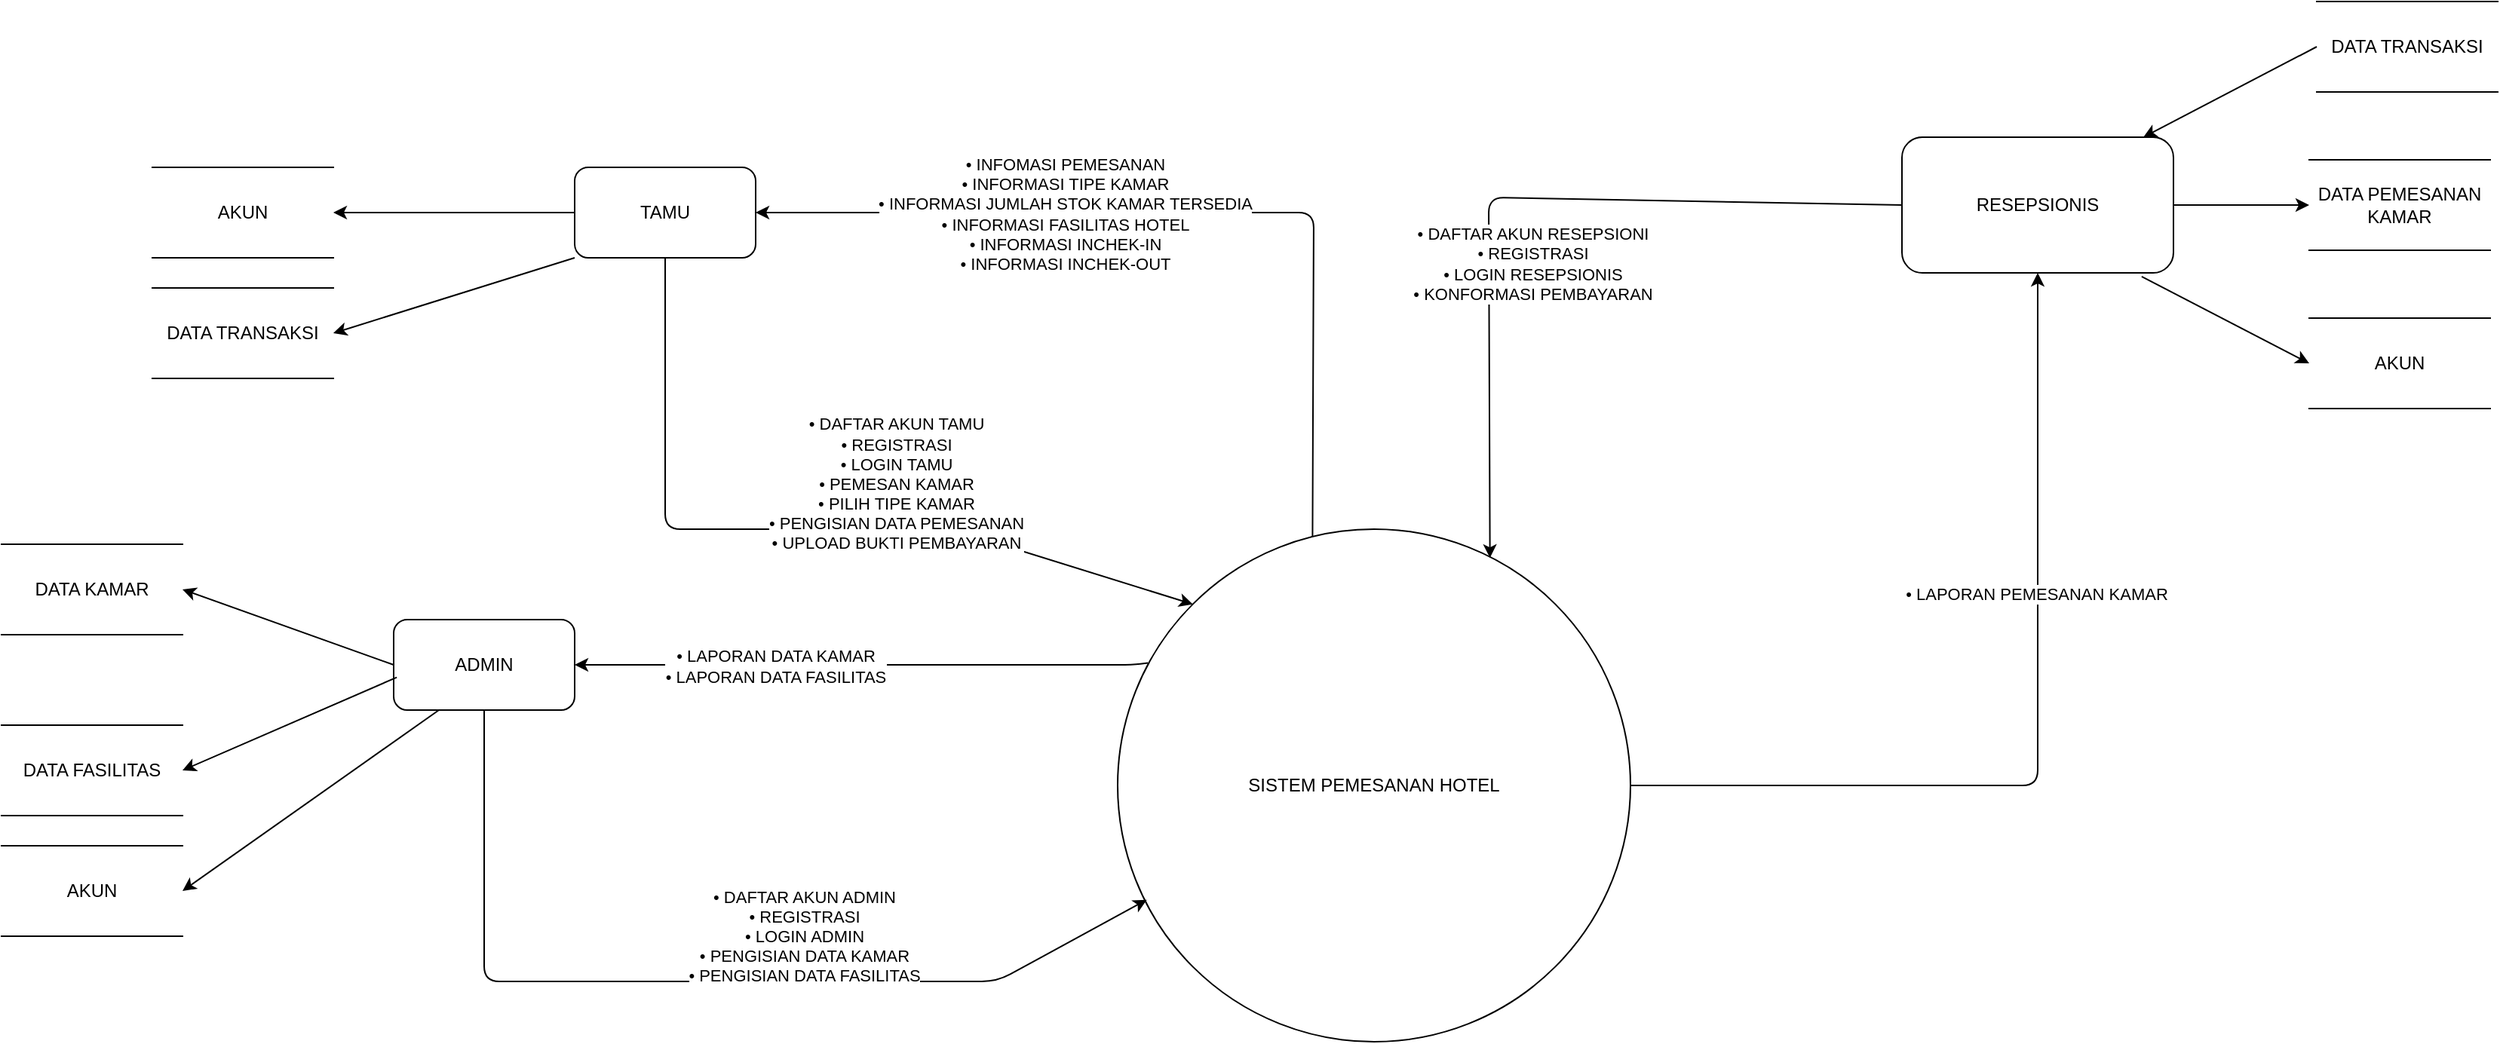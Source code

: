 <mxfile version="13.9.9" type="device"><diagram id="q0qo8KU-_EKhj92be6jq" name="Page-1"><mxGraphModel dx="1618" dy="1582" grid="1" gridSize="10" guides="1" tooltips="1" connect="1" arrows="1" fold="1" page="1" pageScale="1" pageWidth="850" pageHeight="1100" math="0" shadow="0"><root><mxCell id="0"/><mxCell id="1" parent="0"/><mxCell id="7uSYk65kuFxXSVBlZ6hP-2" value="TAMU" style="rounded=1;whiteSpace=wrap;html=1;" parent="1" vertex="1"><mxGeometry y="70" width="120" height="60" as="geometry"/></mxCell><mxCell id="7uSYk65kuFxXSVBlZ6hP-3" value="• DAFTAR AKUN TAMU&lt;br&gt;• REGISTRASI&lt;br&gt;• LOGIN TAMU&lt;br&gt;• PEMESAN KAMAR&lt;br&gt;• PILIH TIPE KAMAR&lt;br&gt;• PENGISIAN DATA PEMESANAN&lt;br&gt;• UPLOAD BUKTI PEMBAYARAN" style="endArrow=classic;html=1;exitX=0.5;exitY=1;exitDx=0;exitDy=0;entryX=0;entryY=0;entryDx=0;entryDy=0;" parent="1" source="7uSYk65kuFxXSVBlZ6hP-2" target="7uSYk65kuFxXSVBlZ6hP-8" edge="1"><mxGeometry x="0.24" y="30" width="50" height="50" relative="1" as="geometry"><mxPoint x="340" y="210" as="sourcePoint"/><mxPoint x="380" y="310" as="targetPoint"/><Array as="points"><mxPoint x="60" y="310"/><mxPoint x="250" y="310"/></Array><mxPoint as="offset"/></mxGeometry></mxCell><mxCell id="7uSYk65kuFxXSVBlZ6hP-4" value="" style="endArrow=classic;html=1;exitX=0.38;exitY=0.019;exitDx=0;exitDy=0;entryX=1;entryY=0.5;entryDx=0;entryDy=0;exitPerimeter=0;" parent="1" source="7uSYk65kuFxXSVBlZ6hP-8" target="7uSYk65kuFxXSVBlZ6hP-2" edge="1"><mxGeometry width="50" height="50" relative="1" as="geometry"><mxPoint x="490" y="200" as="sourcePoint"/><mxPoint x="390" y="200" as="targetPoint"/><Array as="points"><mxPoint x="490" y="100"/></Array></mxGeometry></mxCell><mxCell id="7uSYk65kuFxXSVBlZ6hP-5" value="• INFOMASI PEMESANAN&lt;br&gt;• INFORMASI TIPE KAMAR&lt;br&gt;• INFORMASI JUMLAH STOK KAMAR TERSEDIA&lt;br&gt;• INFORMASI FASILITAS HOTEL&lt;br&gt;• INFORMASI INCHEK-IN&lt;br&gt;• INFORMASI INCHEK-OUT" style="edgeLabel;html=1;align=center;verticalAlign=middle;resizable=0;points=[];" parent="7uSYk65kuFxXSVBlZ6hP-4" vertex="1" connectable="0"><mxGeometry x="0.303" y="1" relative="1" as="geometry"><mxPoint as="offset"/></mxGeometry></mxCell><mxCell id="7uSYk65kuFxXSVBlZ6hP-6" value="ADMIN" style="rounded=1;whiteSpace=wrap;html=1;" parent="1" vertex="1"><mxGeometry x="-120" y="370" width="120" height="60" as="geometry"/></mxCell><mxCell id="7uSYk65kuFxXSVBlZ6hP-8" value="SISTEM PEMESANAN HOTEL" style="ellipse;whiteSpace=wrap;html=1;aspect=fixed;" parent="1" vertex="1"><mxGeometry x="360" y="310" width="340" height="340" as="geometry"/></mxCell><mxCell id="7uSYk65kuFxXSVBlZ6hP-12" value="• DAFTAR AKUN ADMIN&lt;br&gt;• REGISTRASI&lt;br&gt;• LOGIN ADMIN&lt;br&gt;• PENGISIAN DATA KAMAR&lt;br&gt;• PENGISIAN DATA FASILITAS" style="endArrow=classic;html=1;exitX=0.5;exitY=1;exitDx=0;exitDy=0;entryX=0.057;entryY=0.723;entryDx=0;entryDy=0;entryPerimeter=0;" parent="1" target="7uSYk65kuFxXSVBlZ6hP-8" edge="1"><mxGeometry x="0.24" y="30" width="50" height="50" relative="1" as="geometry"><mxPoint x="-60" y="430" as="sourcePoint"/><mxPoint x="420" y="610" as="targetPoint"/><Array as="points"><mxPoint x="-60" y="610"/><mxPoint x="280" y="610"/></Array><mxPoint x="-1" as="offset"/></mxGeometry></mxCell><mxCell id="7uSYk65kuFxXSVBlZ6hP-13" value="DATA KAMAR" style="shape=partialRectangle;whiteSpace=wrap;html=1;left=0;right=0;fillColor=none;" parent="1" vertex="1"><mxGeometry x="-380" y="320" width="120" height="60" as="geometry"/></mxCell><mxCell id="7uSYk65kuFxXSVBlZ6hP-14" value="DATA FASILITAS" style="shape=partialRectangle;whiteSpace=wrap;html=1;left=0;right=0;fillColor=none;" parent="1" vertex="1"><mxGeometry x="-380" y="440" width="120" height="60" as="geometry"/></mxCell><mxCell id="7uSYk65kuFxXSVBlZ6hP-15" value="" style="endArrow=classic;html=1;entryX=1;entryY=0.5;entryDx=0;entryDy=0;exitX=0;exitY=0.5;exitDx=0;exitDy=0;" parent="1" source="7uSYk65kuFxXSVBlZ6hP-6" target="7uSYk65kuFxXSVBlZ6hP-13" edge="1"><mxGeometry width="50" height="50" relative="1" as="geometry"><mxPoint x="-130" y="380" as="sourcePoint"/><mxPoint y="450" as="targetPoint"/></mxGeometry></mxCell><mxCell id="7uSYk65kuFxXSVBlZ6hP-16" value="" style="endArrow=classic;html=1;entryX=1;entryY=0.5;entryDx=0;entryDy=0;exitX=0.017;exitY=0.638;exitDx=0;exitDy=0;exitPerimeter=0;" parent="1" source="7uSYk65kuFxXSVBlZ6hP-6" target="7uSYk65kuFxXSVBlZ6hP-14" edge="1"><mxGeometry width="50" height="50" relative="1" as="geometry"><mxPoint x="-50" y="500" as="sourcePoint"/><mxPoint y="450" as="targetPoint"/></mxGeometry></mxCell><mxCell id="7uSYk65kuFxXSVBlZ6hP-17" value="" style="endArrow=classic;html=1;entryX=1;entryY=0.5;entryDx=0;entryDy=0;exitX=0.059;exitY=0.261;exitDx=0;exitDy=0;exitPerimeter=0;" parent="1" source="7uSYk65kuFxXSVBlZ6hP-8" edge="1"><mxGeometry width="50" height="50" relative="1" as="geometry"><mxPoint x="220" y="480" as="sourcePoint"/><mxPoint x="-2.274e-13" y="400.0" as="targetPoint"/><Array as="points"><mxPoint x="370" y="400"/></Array></mxGeometry></mxCell><mxCell id="7uSYk65kuFxXSVBlZ6hP-18" value="• LAPORAN DATA KAMAR&lt;br&gt;• LAPORAN DATA FASILITAS" style="edgeLabel;html=1;align=center;verticalAlign=middle;resizable=0;points=[];" parent="7uSYk65kuFxXSVBlZ6hP-17" vertex="1" connectable="0"><mxGeometry x="0.303" y="1" relative="1" as="geometry"><mxPoint as="offset"/></mxGeometry></mxCell><mxCell id="7uSYk65kuFxXSVBlZ6hP-19" value="RESEPSIONIS" style="rounded=1;whiteSpace=wrap;html=1;" parent="1" vertex="1"><mxGeometry x="880" y="50" width="180" height="90" as="geometry"/></mxCell><mxCell id="7uSYk65kuFxXSVBlZ6hP-20" value="• DAFTAR AKUN RESEPSIONI&lt;br&gt;• REGISTRASI&lt;br&gt;• LOGIN RESEPSIONIS&lt;br&gt;• KONFORMASI PEMBAYARAN" style="endArrow=classic;html=1;exitX=0;exitY=0.5;exitDx=0;exitDy=0;entryX=0.726;entryY=0.056;entryDx=0;entryDy=0;entryPerimeter=0;" parent="1" source="7uSYk65kuFxXSVBlZ6hP-19" target="7uSYk65kuFxXSVBlZ6hP-8" edge="1"><mxGeometry x="0.24" y="30" width="50" height="50" relative="1" as="geometry"><mxPoint x="630.0" y="120" as="sourcePoint"/><mxPoint x="1069.38" y="245.82" as="targetPoint"/><Array as="points"><mxPoint x="606" y="90"/></Array><mxPoint x="-1" as="offset"/></mxGeometry></mxCell><mxCell id="7uSYk65kuFxXSVBlZ6hP-21" value="" style="endArrow=classic;html=1;exitX=1;exitY=0.5;exitDx=0;exitDy=0;entryX=0.5;entryY=1;entryDx=0;entryDy=0;" parent="1" source="7uSYk65kuFxXSVBlZ6hP-8" target="7uSYk65kuFxXSVBlZ6hP-19" edge="1"><mxGeometry width="50" height="50" relative="1" as="geometry"><mxPoint x="1149.2" y="536.46" as="sourcePoint"/><mxPoint x="780" y="320.0" as="targetPoint"/><Array as="points"><mxPoint x="970" y="480"/></Array></mxGeometry></mxCell><mxCell id="7uSYk65kuFxXSVBlZ6hP-22" value="• LAPORAN PEMESANAN KAMAR" style="edgeLabel;html=1;align=center;verticalAlign=middle;resizable=0;points=[];" parent="7uSYk65kuFxXSVBlZ6hP-21" vertex="1" connectable="0"><mxGeometry x="0.303" y="1" relative="1" as="geometry"><mxPoint as="offset"/></mxGeometry></mxCell><mxCell id="iGbaXRXk-FSzR49OhM3B-1" value="DATA PEMESANAN KAMAR" style="shape=partialRectangle;whiteSpace=wrap;html=1;left=0;right=0;fillColor=none;" parent="1" vertex="1"><mxGeometry x="1150" y="65" width="120" height="60" as="geometry"/></mxCell><mxCell id="iGbaXRXk-FSzR49OhM3B-2" value="" style="endArrow=classic;html=1;exitX=1;exitY=0.5;exitDx=0;exitDy=0;entryX=0;entryY=0.5;entryDx=0;entryDy=0;" parent="1" source="7uSYk65kuFxXSVBlZ6hP-19" target="iGbaXRXk-FSzR49OhM3B-1" edge="1"><mxGeometry width="50" height="50" relative="1" as="geometry"><mxPoint x="920" y="310" as="sourcePoint"/><mxPoint x="970" y="260" as="targetPoint"/></mxGeometry></mxCell><mxCell id="Ml9C-sb2Um2arZztZNnr-1" value="AKUN" style="shape=partialRectangle;whiteSpace=wrap;html=1;left=0;right=0;fillColor=none;" parent="1" vertex="1"><mxGeometry x="-280" y="70" width="120" height="60" as="geometry"/></mxCell><mxCell id="Ml9C-sb2Um2arZztZNnr-2" value="" style="endArrow=classic;html=1;entryX=1;entryY=0.5;entryDx=0;entryDy=0;exitX=0;exitY=0.5;exitDx=0;exitDy=0;" parent="1" source="7uSYk65kuFxXSVBlZ6hP-2" target="Ml9C-sb2Um2arZztZNnr-1" edge="1"><mxGeometry width="50" height="50" relative="1" as="geometry"><mxPoint x="-40" y="390" as="sourcePoint"/><mxPoint x="10" y="340" as="targetPoint"/></mxGeometry></mxCell><mxCell id="Ml9C-sb2Um2arZztZNnr-3" value="AKUN" style="shape=partialRectangle;whiteSpace=wrap;html=1;left=0;right=0;fillColor=none;" parent="1" vertex="1"><mxGeometry x="-380" y="520" width="120" height="60" as="geometry"/></mxCell><mxCell id="Ml9C-sb2Um2arZztZNnr-4" value="" style="endArrow=classic;html=1;entryX=1;entryY=0.5;entryDx=0;entryDy=0;exitX=0.25;exitY=1;exitDx=0;exitDy=0;" parent="1" source="7uSYk65kuFxXSVBlZ6hP-6" target="Ml9C-sb2Um2arZztZNnr-3" edge="1"><mxGeometry width="50" height="50" relative="1" as="geometry"><mxPoint x="-60" y="510" as="sourcePoint"/><mxPoint x="-10" y="460" as="targetPoint"/></mxGeometry></mxCell><mxCell id="Ml9C-sb2Um2arZztZNnr-5" value="AKUN" style="shape=partialRectangle;whiteSpace=wrap;html=1;left=0;right=0;fillColor=none;" parent="1" vertex="1"><mxGeometry x="1150" y="170" width="120" height="60" as="geometry"/></mxCell><mxCell id="Ml9C-sb2Um2arZztZNnr-7" value="" style="endArrow=classic;html=1;entryX=0;entryY=0.5;entryDx=0;entryDy=0;exitX=0.883;exitY=1.027;exitDx=0;exitDy=0;exitPerimeter=0;" parent="1" source="7uSYk65kuFxXSVBlZ6hP-19" target="Ml9C-sb2Um2arZztZNnr-5" edge="1"><mxGeometry width="50" height="50" relative="1" as="geometry"><mxPoint x="840" y="380" as="sourcePoint"/><mxPoint x="890" y="330" as="targetPoint"/></mxGeometry></mxCell><mxCell id="Xn-HRuD6_eLe8H9r6EC7-1" value="DATA TRANSAKSI" style="shape=partialRectangle;whiteSpace=wrap;html=1;left=0;right=0;fillColor=none;" vertex="1" parent="1"><mxGeometry x="-280" y="150" width="120" height="60" as="geometry"/></mxCell><mxCell id="Xn-HRuD6_eLe8H9r6EC7-2" value="" style="endArrow=classic;html=1;entryX=1;entryY=0.5;entryDx=0;entryDy=0;exitX=0;exitY=1;exitDx=0;exitDy=0;" edge="1" parent="1" source="7uSYk65kuFxXSVBlZ6hP-2" target="Xn-HRuD6_eLe8H9r6EC7-1"><mxGeometry width="50" height="50" relative="1" as="geometry"><mxPoint x="-40" y="310" as="sourcePoint"/><mxPoint x="10" y="260" as="targetPoint"/></mxGeometry></mxCell><mxCell id="Xn-HRuD6_eLe8H9r6EC7-3" value="DATA TRANSAKSI" style="shape=partialRectangle;whiteSpace=wrap;html=1;left=0;right=0;fillColor=none;" vertex="1" parent="1"><mxGeometry x="1155" y="-40" width="120" height="60" as="geometry"/></mxCell><mxCell id="Xn-HRuD6_eLe8H9r6EC7-4" value="" style="endArrow=classic;html=1;entryX=0.889;entryY=0;entryDx=0;entryDy=0;entryPerimeter=0;exitX=0;exitY=0.5;exitDx=0;exitDy=0;" edge="1" parent="1" source="Xn-HRuD6_eLe8H9r6EC7-3" target="7uSYk65kuFxXSVBlZ6hP-19"><mxGeometry width="50" height="50" relative="1" as="geometry"><mxPoint x="1030" y="150" as="sourcePoint"/><mxPoint x="1080" y="100" as="targetPoint"/></mxGeometry></mxCell></root></mxGraphModel></diagram></mxfile>
